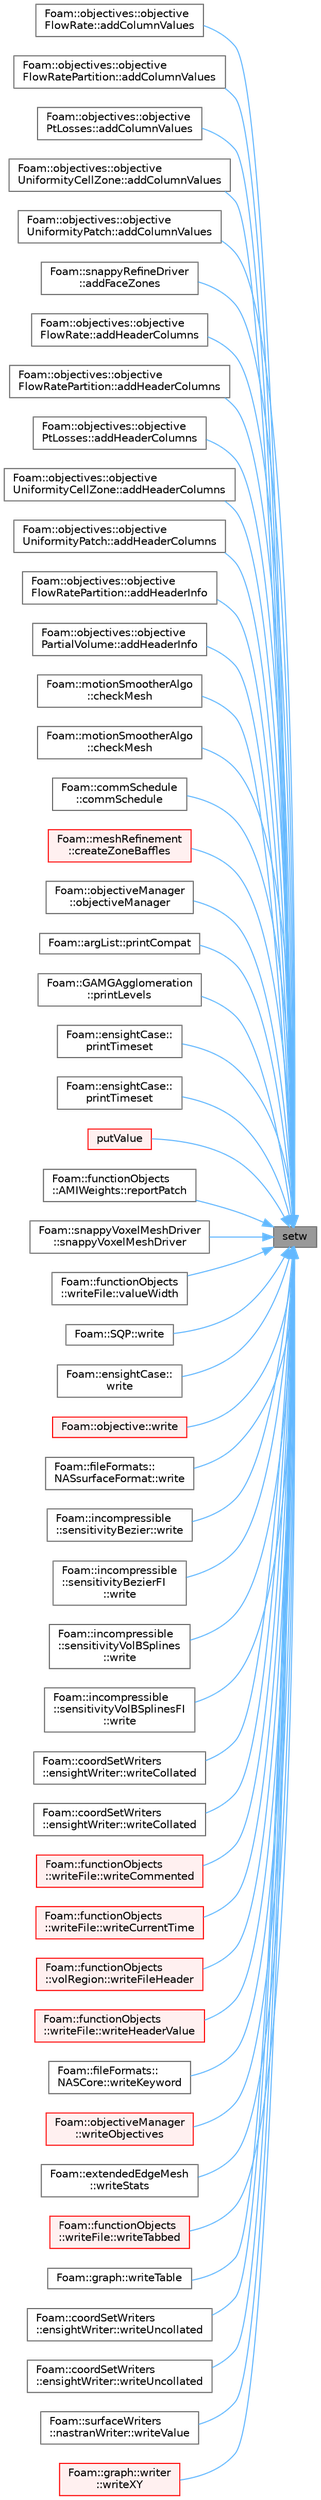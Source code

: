 digraph "setw"
{
 // LATEX_PDF_SIZE
  bgcolor="transparent";
  edge [fontname=Helvetica,fontsize=10,labelfontname=Helvetica,labelfontsize=10];
  node [fontname=Helvetica,fontsize=10,shape=box,height=0.2,width=0.4];
  rankdir="RL";
  Node1 [id="Node000001",label="setw",height=0.2,width=0.4,color="gray40", fillcolor="grey60", style="filled", fontcolor="black",tooltip=" "];
  Node1 -> Node2 [id="edge1_Node000001_Node000002",dir="back",color="steelblue1",style="solid",tooltip=" "];
  Node2 [id="Node000002",label="Foam::objectives::objective\lFlowRate::addColumnValues",height=0.2,width=0.4,color="grey40", fillcolor="white", style="filled",URL="$classFoam_1_1objectives_1_1objectiveFlowRate.html#ae71ea385db9798b2503712577161ecec",tooltip=" "];
  Node1 -> Node3 [id="edge2_Node000001_Node000003",dir="back",color="steelblue1",style="solid",tooltip=" "];
  Node3 [id="Node000003",label="Foam::objectives::objective\lFlowRatePartition::addColumnValues",height=0.2,width=0.4,color="grey40", fillcolor="white", style="filled",URL="$classFoam_1_1objectives_1_1objectiveFlowRatePartition.html#ae71ea385db9798b2503712577161ecec",tooltip=" "];
  Node1 -> Node4 [id="edge3_Node000001_Node000004",dir="back",color="steelblue1",style="solid",tooltip=" "];
  Node4 [id="Node000004",label="Foam::objectives::objective\lPtLosses::addColumnValues",height=0.2,width=0.4,color="grey40", fillcolor="white", style="filled",URL="$classFoam_1_1objectives_1_1objectivePtLosses.html#ae71ea385db9798b2503712577161ecec",tooltip=" "];
  Node1 -> Node5 [id="edge4_Node000001_Node000005",dir="back",color="steelblue1",style="solid",tooltip=" "];
  Node5 [id="Node000005",label="Foam::objectives::objective\lUniformityCellZone::addColumnValues",height=0.2,width=0.4,color="grey40", fillcolor="white", style="filled",URL="$classFoam_1_1objectives_1_1objectiveUniformityCellZone.html#ae71ea385db9798b2503712577161ecec",tooltip=" "];
  Node1 -> Node6 [id="edge5_Node000001_Node000006",dir="back",color="steelblue1",style="solid",tooltip=" "];
  Node6 [id="Node000006",label="Foam::objectives::objective\lUniformityPatch::addColumnValues",height=0.2,width=0.4,color="grey40", fillcolor="white", style="filled",URL="$classFoam_1_1objectives_1_1objectiveUniformityPatch.html#ae71ea385db9798b2503712577161ecec",tooltip=" "];
  Node1 -> Node7 [id="edge6_Node000001_Node000007",dir="back",color="steelblue1",style="solid",tooltip=" "];
  Node7 [id="Node000007",label="Foam::snappyRefineDriver\l::addFaceZones",height=0.2,width=0.4,color="grey40", fillcolor="white", style="filled",URL="$classFoam_1_1snappyRefineDriver.html#a805175d11779c19c6883d55b8cb1fd87",tooltip=" "];
  Node1 -> Node8 [id="edge7_Node000001_Node000008",dir="back",color="steelblue1",style="solid",tooltip=" "];
  Node8 [id="Node000008",label="Foam::objectives::objective\lFlowRate::addHeaderColumns",height=0.2,width=0.4,color="grey40", fillcolor="white", style="filled",URL="$classFoam_1_1objectives_1_1objectiveFlowRate.html#a47005c0c68be864fbbcc67e3f916c66b",tooltip=" "];
  Node1 -> Node9 [id="edge8_Node000001_Node000009",dir="back",color="steelblue1",style="solid",tooltip=" "];
  Node9 [id="Node000009",label="Foam::objectives::objective\lFlowRatePartition::addHeaderColumns",height=0.2,width=0.4,color="grey40", fillcolor="white", style="filled",URL="$classFoam_1_1objectives_1_1objectiveFlowRatePartition.html#a47005c0c68be864fbbcc67e3f916c66b",tooltip=" "];
  Node1 -> Node10 [id="edge9_Node000001_Node000010",dir="back",color="steelblue1",style="solid",tooltip=" "];
  Node10 [id="Node000010",label="Foam::objectives::objective\lPtLosses::addHeaderColumns",height=0.2,width=0.4,color="grey40", fillcolor="white", style="filled",URL="$classFoam_1_1objectives_1_1objectivePtLosses.html#a47005c0c68be864fbbcc67e3f916c66b",tooltip=" "];
  Node1 -> Node11 [id="edge10_Node000001_Node000011",dir="back",color="steelblue1",style="solid",tooltip=" "];
  Node11 [id="Node000011",label="Foam::objectives::objective\lUniformityCellZone::addHeaderColumns",height=0.2,width=0.4,color="grey40", fillcolor="white", style="filled",URL="$classFoam_1_1objectives_1_1objectiveUniformityCellZone.html#a47005c0c68be864fbbcc67e3f916c66b",tooltip=" "];
  Node1 -> Node12 [id="edge11_Node000001_Node000012",dir="back",color="steelblue1",style="solid",tooltip=" "];
  Node12 [id="Node000012",label="Foam::objectives::objective\lUniformityPatch::addHeaderColumns",height=0.2,width=0.4,color="grey40", fillcolor="white", style="filled",URL="$classFoam_1_1objectives_1_1objectiveUniformityPatch.html#a47005c0c68be864fbbcc67e3f916c66b",tooltip=" "];
  Node1 -> Node13 [id="edge12_Node000001_Node000013",dir="back",color="steelblue1",style="solid",tooltip=" "];
  Node13 [id="Node000013",label="Foam::objectives::objective\lFlowRatePartition::addHeaderInfo",height=0.2,width=0.4,color="grey40", fillcolor="white", style="filled",URL="$classFoam_1_1objectives_1_1objectiveFlowRatePartition.html#a8f6c2fb326efc4ad110c69540715d048",tooltip=" "];
  Node1 -> Node14 [id="edge13_Node000001_Node000014",dir="back",color="steelblue1",style="solid",tooltip=" "];
  Node14 [id="Node000014",label="Foam::objectives::objective\lPartialVolume::addHeaderInfo",height=0.2,width=0.4,color="grey40", fillcolor="white", style="filled",URL="$classFoam_1_1objectives_1_1objectivePartialVolume.html#a8f6c2fb326efc4ad110c69540715d048",tooltip=" "];
  Node1 -> Node15 [id="edge14_Node000001_Node000015",dir="back",color="steelblue1",style="solid",tooltip=" "];
  Node15 [id="Node000015",label="Foam::motionSmootherAlgo\l::checkMesh",height=0.2,width=0.4,color="grey40", fillcolor="white", style="filled",URL="$classFoam_1_1motionSmootherAlgo.html#adeff8da8757f0ad3bb1112784214744d",tooltip=" "];
  Node1 -> Node16 [id="edge15_Node000001_Node000016",dir="back",color="steelblue1",style="solid",tooltip=" "];
  Node16 [id="Node000016",label="Foam::motionSmootherAlgo\l::checkMesh",height=0.2,width=0.4,color="grey40", fillcolor="white", style="filled",URL="$classFoam_1_1motionSmootherAlgo.html#aca398f0907413c501b569d0a4b86b86d",tooltip=" "];
  Node1 -> Node17 [id="edge16_Node000001_Node000017",dir="back",color="steelblue1",style="solid",tooltip=" "];
  Node17 [id="Node000017",label="Foam::commSchedule\l::commSchedule",height=0.2,width=0.4,color="grey40", fillcolor="white", style="filled",URL="$classFoam_1_1commSchedule.html#a1437bad1028054476a2c9d03fab24a7e",tooltip=" "];
  Node1 -> Node18 [id="edge17_Node000001_Node000018",dir="back",color="steelblue1",style="solid",tooltip=" "];
  Node18 [id="Node000018",label="Foam::meshRefinement\l::createZoneBaffles",height=0.2,width=0.4,color="red", fillcolor="#FFF0F0", style="filled",URL="$classFoam_1_1meshRefinement.html#af1342b7a0a17ff613af59af5f29abe35",tooltip=" "];
  Node1 -> Node20 [id="edge18_Node000001_Node000020",dir="back",color="steelblue1",style="solid",tooltip=" "];
  Node20 [id="Node000020",label="Foam::objectiveManager\l::objectiveManager",height=0.2,width=0.4,color="grey40", fillcolor="white", style="filled",URL="$classFoam_1_1objectiveManager.html#ace946a222423e51ee454eaece15f1adb",tooltip=" "];
  Node1 -> Node21 [id="edge19_Node000001_Node000021",dir="back",color="steelblue1",style="solid",tooltip=" "];
  Node21 [id="Node000021",label="Foam::argList::printCompat",height=0.2,width=0.4,color="grey40", fillcolor="white", style="filled",URL="$classFoam_1_1argList.html#aa7445413bb06df10cb7ba1bc47c79515",tooltip=" "];
  Node1 -> Node22 [id="edge20_Node000001_Node000022",dir="back",color="steelblue1",style="solid",tooltip=" "];
  Node22 [id="Node000022",label="Foam::GAMGAgglomeration\l::printLevels",height=0.2,width=0.4,color="grey40", fillcolor="white", style="filled",URL="$classFoam_1_1GAMGAgglomeration.html#a9f63f3062ac0dbb8aba367c7d021615b",tooltip=" "];
  Node1 -> Node23 [id="edge21_Node000001_Node000023",dir="back",color="steelblue1",style="solid",tooltip=" "];
  Node23 [id="Node000023",label="Foam::ensightCase::\lprintTimeset",height=0.2,width=0.4,color="grey40", fillcolor="white", style="filled",URL="$classFoam_1_1ensightCase.html#ab2acd57d7696080c4c2450a15e13f21a",tooltip=" "];
  Node1 -> Node24 [id="edge22_Node000001_Node000024",dir="back",color="steelblue1",style="solid",tooltip=" "];
  Node24 [id="Node000024",label="Foam::ensightCase::\lprintTimeset",height=0.2,width=0.4,color="grey40", fillcolor="white", style="filled",URL="$classFoam_1_1ensightCase.html#a001a035f7419d72658e0c73414b9ef7c",tooltip=" "];
  Node1 -> Node25 [id="edge23_Node000001_Node000025",dir="back",color="steelblue1",style="solid",tooltip=" "];
  Node25 [id="Node000025",label="putValue",height=0.2,width=0.4,color="red", fillcolor="#FFF0F0", style="filled",URL="$namespaceFoam.html#adcda810e123e4f73a5b129bee685d264",tooltip=" "];
  Node1 -> Node27 [id="edge24_Node000001_Node000027",dir="back",color="steelblue1",style="solid",tooltip=" "];
  Node27 [id="Node000027",label="Foam::functionObjects\l::AMIWeights::reportPatch",height=0.2,width=0.4,color="grey40", fillcolor="white", style="filled",URL="$classFoam_1_1functionObjects_1_1AMIWeights.html#a444e095615c1f6686da05c788a2a10ee",tooltip=" "];
  Node1 -> Node28 [id="edge25_Node000001_Node000028",dir="back",color="steelblue1",style="solid",tooltip=" "];
  Node28 [id="Node000028",label="Foam::snappyVoxelMeshDriver\l::snappyVoxelMeshDriver",height=0.2,width=0.4,color="grey40", fillcolor="white", style="filled",URL="$classFoam_1_1snappyVoxelMeshDriver.html#a408f5ad6d240b03b1883823a6847956e",tooltip=" "];
  Node1 -> Node29 [id="edge26_Node000001_Node000029",dir="back",color="steelblue1",style="solid",tooltip=" "];
  Node29 [id="Node000029",label="Foam::functionObjects\l::writeFile::valueWidth",height=0.2,width=0.4,color="grey40", fillcolor="white", style="filled",URL="$classFoam_1_1functionObjects_1_1writeFile.html#a57020e80e0a62592e696161e9d5ff261",tooltip=" "];
  Node1 -> Node30 [id="edge27_Node000001_Node000030",dir="back",color="steelblue1",style="solid",tooltip=" "];
  Node30 [id="Node000030",label="Foam::SQP::write",height=0.2,width=0.4,color="grey40", fillcolor="white", style="filled",URL="$classFoam_1_1SQP.html#aac759501cf6c7895a70eecbef0226ae1",tooltip=" "];
  Node1 -> Node31 [id="edge28_Node000001_Node000031",dir="back",color="steelblue1",style="solid",tooltip=" "];
  Node31 [id="Node000031",label="Foam::ensightCase::\lwrite",height=0.2,width=0.4,color="grey40", fillcolor="white", style="filled",URL="$classFoam_1_1ensightCase.html#a359617ae7b78900e2591e3eb5421951f",tooltip=" "];
  Node1 -> Node32 [id="edge29_Node000001_Node000032",dir="back",color="steelblue1",style="solid",tooltip=" "];
  Node32 [id="Node000032",label="Foam::objective::write",height=0.2,width=0.4,color="red", fillcolor="#FFF0F0", style="filled",URL="$classFoam_1_1objective.html#a206defa68b0c305c045796c72921571f",tooltip=" "];
  Node1 -> Node34 [id="edge30_Node000001_Node000034",dir="back",color="steelblue1",style="solid",tooltip=" "];
  Node34 [id="Node000034",label="Foam::fileFormats::\lNASsurfaceFormat::write",height=0.2,width=0.4,color="grey40", fillcolor="white", style="filled",URL="$classFoam_1_1fileFormats_1_1NASsurfaceFormat.html#a7b07cfab0450e0f30dead98a84136523",tooltip=" "];
  Node1 -> Node35 [id="edge31_Node000001_Node000035",dir="back",color="steelblue1",style="solid",tooltip=" "];
  Node35 [id="Node000035",label="Foam::incompressible\l::sensitivityBezier::write",height=0.2,width=0.4,color="grey40", fillcolor="white", style="filled",URL="$classFoam_1_1incompressible_1_1sensitivityBezier.html#a74aade235ae61d8d8caa27145351dbc0",tooltip=" "];
  Node1 -> Node36 [id="edge32_Node000001_Node000036",dir="back",color="steelblue1",style="solid",tooltip=" "];
  Node36 [id="Node000036",label="Foam::incompressible\l::sensitivityBezierFI\l::write",height=0.2,width=0.4,color="grey40", fillcolor="white", style="filled",URL="$classFoam_1_1incompressible_1_1sensitivityBezierFI.html#a74aade235ae61d8d8caa27145351dbc0",tooltip=" "];
  Node1 -> Node37 [id="edge33_Node000001_Node000037",dir="back",color="steelblue1",style="solid",tooltip=" "];
  Node37 [id="Node000037",label="Foam::incompressible\l::sensitivityVolBSplines\l::write",height=0.2,width=0.4,color="grey40", fillcolor="white", style="filled",URL="$classFoam_1_1incompressible_1_1sensitivityVolBSplines.html#a74aade235ae61d8d8caa27145351dbc0",tooltip=" "];
  Node1 -> Node38 [id="edge34_Node000001_Node000038",dir="back",color="steelblue1",style="solid",tooltip=" "];
  Node38 [id="Node000038",label="Foam::incompressible\l::sensitivityVolBSplinesFI\l::write",height=0.2,width=0.4,color="grey40", fillcolor="white", style="filled",URL="$classFoam_1_1incompressible_1_1sensitivityVolBSplinesFI.html#a74aade235ae61d8d8caa27145351dbc0",tooltip=" "];
  Node1 -> Node39 [id="edge35_Node000001_Node000039",dir="back",color="steelblue1",style="solid",tooltip=" "];
  Node39 [id="Node000039",label="Foam::coordSetWriters\l::ensightWriter::writeCollated",height=0.2,width=0.4,color="grey40", fillcolor="white", style="filled",URL="$classFoam_1_1coordSetWriters_1_1ensightWriter.html#a5468d728981ac7c63776e5d198ee5808",tooltip=" "];
  Node1 -> Node40 [id="edge36_Node000001_Node000040",dir="back",color="steelblue1",style="solid",tooltip=" "];
  Node40 [id="Node000040",label="Foam::coordSetWriters\l::ensightWriter::writeCollated",height=0.2,width=0.4,color="grey40", fillcolor="white", style="filled",URL="$classFoam_1_1coordSetWriters_1_1ensightWriter.html#aa17348155c88f95c5f05029138a5546a",tooltip=" "];
  Node1 -> Node41 [id="edge37_Node000001_Node000041",dir="back",color="steelblue1",style="solid",tooltip=" "];
  Node41 [id="Node000041",label="Foam::functionObjects\l::writeFile::writeCommented",height=0.2,width=0.4,color="red", fillcolor="#FFF0F0", style="filled",URL="$classFoam_1_1functionObjects_1_1writeFile.html#aa95016de4648a20980e42fb08415ef18",tooltip=" "];
  Node1 -> Node72 [id="edge38_Node000001_Node000072",dir="back",color="steelblue1",style="solid",tooltip=" "];
  Node72 [id="Node000072",label="Foam::functionObjects\l::writeFile::writeCurrentTime",height=0.2,width=0.4,color="red", fillcolor="#FFF0F0", style="filled",URL="$classFoam_1_1functionObjects_1_1writeFile.html#ab8088229053493e362f59bbcb9bf3886",tooltip=" "];
  Node1 -> Node74 [id="edge39_Node000001_Node000074",dir="back",color="steelblue1",style="solid",tooltip=" "];
  Node74 [id="Node000074",label="Foam::functionObjects\l::volRegion::writeFileHeader",height=0.2,width=0.4,color="red", fillcolor="#FFF0F0", style="filled",URL="$classFoam_1_1functionObjects_1_1volRegion.html#ac9de0aeed93119cf1699afaff8708e58",tooltip=" "];
  Node1 -> Node77 [id="edge40_Node000001_Node000077",dir="back",color="steelblue1",style="solid",tooltip=" "];
  Node77 [id="Node000077",label="Foam::functionObjects\l::writeFile::writeHeaderValue",height=0.2,width=0.4,color="red", fillcolor="#FFF0F0", style="filled",URL="$classFoam_1_1functionObjects_1_1writeFile.html#a3f1d1bdc9fa2df566cff8a4b21666c24",tooltip=" "];
  Node1 -> Node78 [id="edge41_Node000001_Node000078",dir="back",color="steelblue1",style="solid",tooltip=" "];
  Node78 [id="Node000078",label="Foam::fileFormats::\lNASCore::writeKeyword",height=0.2,width=0.4,color="grey40", fillcolor="white", style="filled",URL="$classFoam_1_1fileFormats_1_1NASCore.html#a1fac65396b004c9f338cf83fe48121ea",tooltip=" "];
  Node1 -> Node79 [id="edge42_Node000001_Node000079",dir="back",color="steelblue1",style="solid",tooltip=" "];
  Node79 [id="Node000079",label="Foam::objectiveManager\l::writeObjectives",height=0.2,width=0.4,color="red", fillcolor="#FFF0F0", style="filled",URL="$classFoam_1_1objectiveManager.html#a158c31398ac542652afb15a342be5f83",tooltip=" "];
  Node1 -> Node81 [id="edge43_Node000001_Node000081",dir="back",color="steelblue1",style="solid",tooltip=" "];
  Node81 [id="Node000081",label="Foam::extendedEdgeMesh\l::writeStats",height=0.2,width=0.4,color="grey40", fillcolor="white", style="filled",URL="$classFoam_1_1extendedEdgeMesh.html#abcdb99a5c0073642de36f2a8b03e92c2",tooltip=" "];
  Node1 -> Node82 [id="edge44_Node000001_Node000082",dir="back",color="steelblue1",style="solid",tooltip=" "];
  Node82 [id="Node000082",label="Foam::functionObjects\l::writeFile::writeTabbed",height=0.2,width=0.4,color="red", fillcolor="#FFF0F0", style="filled",URL="$classFoam_1_1functionObjects_1_1writeFile.html#a2e6c1a957c47ad0b5b36a79a3a4e7d39",tooltip=" "];
  Node1 -> Node84 [id="edge45_Node000001_Node000084",dir="back",color="steelblue1",style="solid",tooltip=" "];
  Node84 [id="Node000084",label="Foam::graph::writeTable",height=0.2,width=0.4,color="grey40", fillcolor="white", style="filled",URL="$classFoam_1_1graph.html#aac70ada17106ff8fb0a4bb6eb6351bbc",tooltip=" "];
  Node1 -> Node85 [id="edge46_Node000001_Node000085",dir="back",color="steelblue1",style="solid",tooltip=" "];
  Node85 [id="Node000085",label="Foam::coordSetWriters\l::ensightWriter::writeUncollated",height=0.2,width=0.4,color="grey40", fillcolor="white", style="filled",URL="$classFoam_1_1coordSetWriters_1_1ensightWriter.html#a07093e16661f44e5102adbd99d25babd",tooltip=" "];
  Node1 -> Node86 [id="edge47_Node000001_Node000086",dir="back",color="steelblue1",style="solid",tooltip=" "];
  Node86 [id="Node000086",label="Foam::coordSetWriters\l::ensightWriter::writeUncollated",height=0.2,width=0.4,color="grey40", fillcolor="white", style="filled",URL="$classFoam_1_1coordSetWriters_1_1ensightWriter.html#a6d17ec81578967cb129962ab62cf1426",tooltip=" "];
  Node1 -> Node87 [id="edge48_Node000001_Node000087",dir="back",color="steelblue1",style="solid",tooltip=" "];
  Node87 [id="Node000087",label="Foam::surfaceWriters\l::nastranWriter::writeValue",height=0.2,width=0.4,color="grey40", fillcolor="white", style="filled",URL="$classFoam_1_1surfaceWriters_1_1nastranWriter.html#a3c6230379848cf206b311317edeb8633",tooltip=" "];
  Node1 -> Node88 [id="edge49_Node000001_Node000088",dir="back",color="steelblue1",style="solid",tooltip=" "];
  Node88 [id="Node000088",label="Foam::graph::writer\l::writeXY",height=0.2,width=0.4,color="red", fillcolor="#FFF0F0", style="filled",URL="$classFoam_1_1graph_1_1writer.html#a0f9940f03bd266a96e1723c6c4f642d0",tooltip=" "];
}
